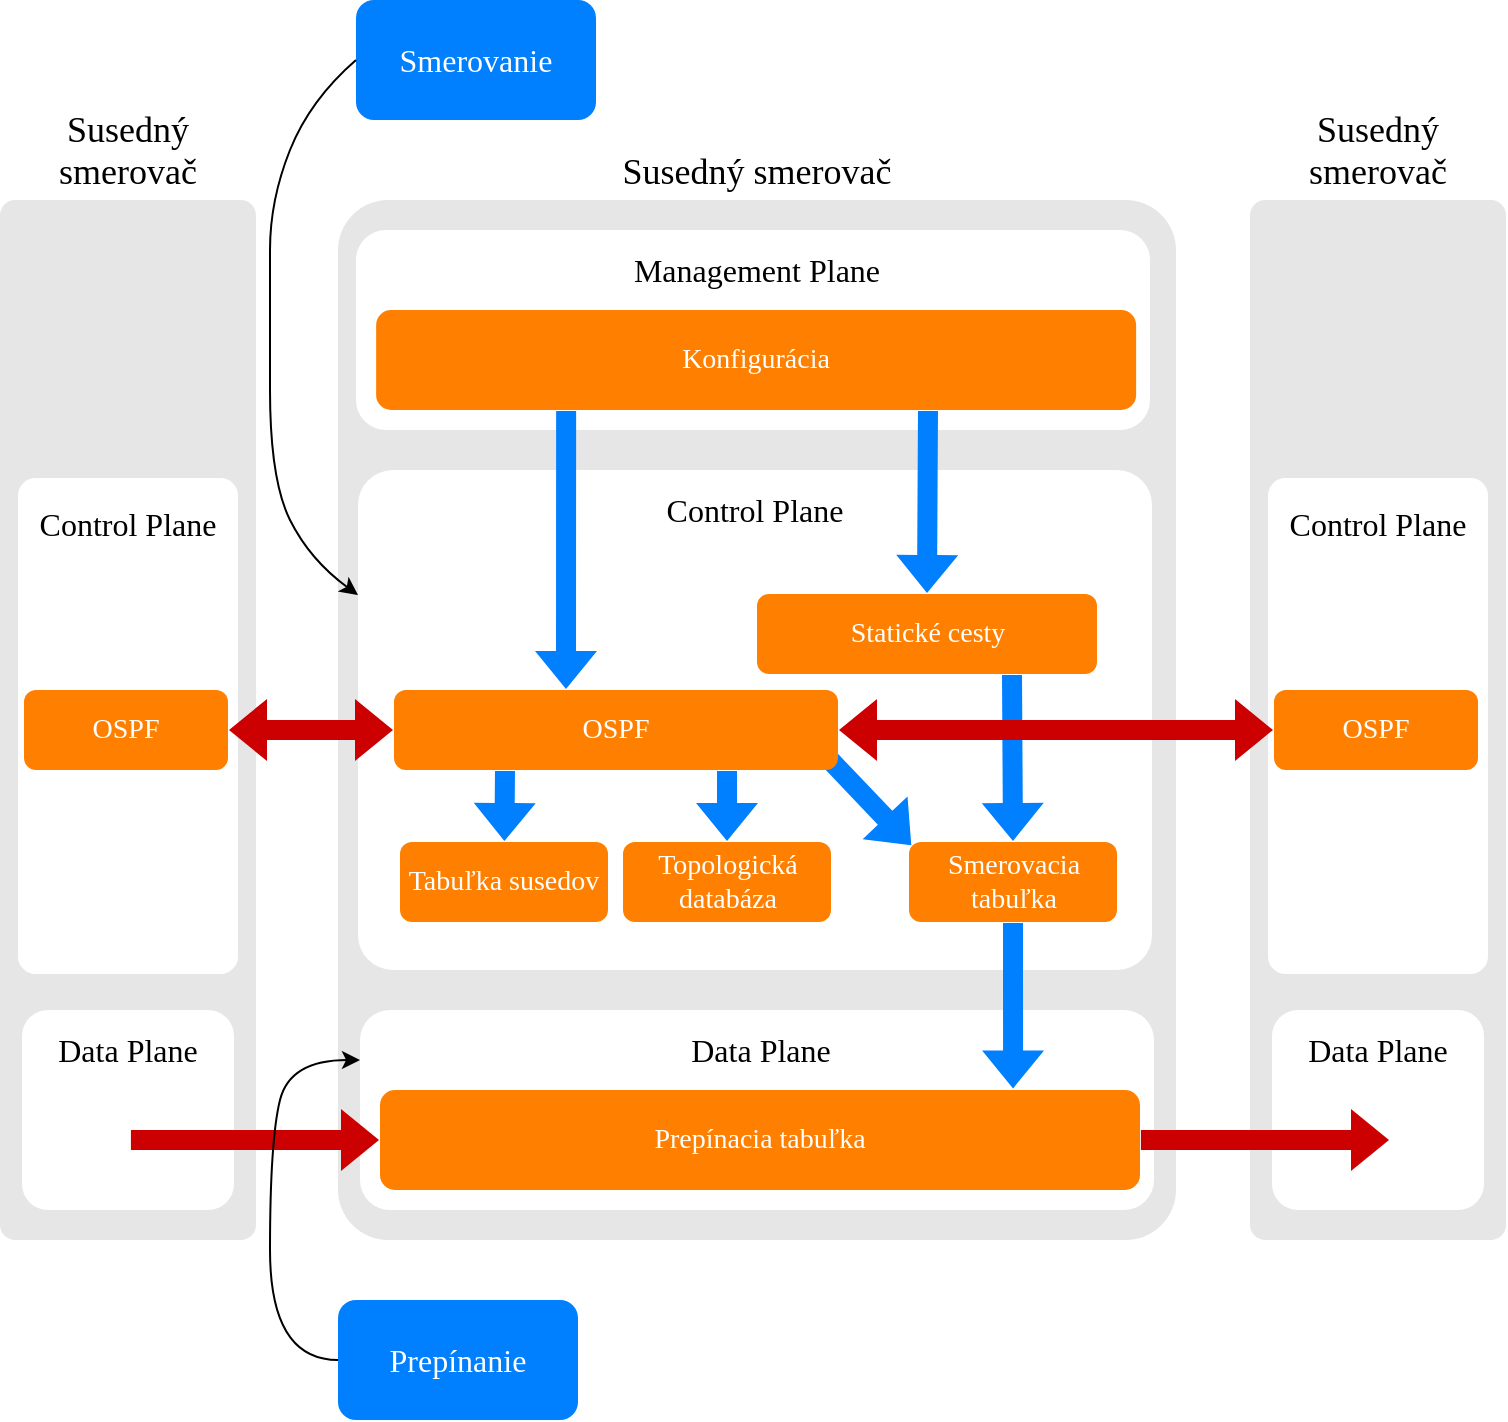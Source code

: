 <mxfile version="12.3.2" type="device" pages="1"><diagram id="VGf6pTNjeqPHqO68QEUV" name="Page-1"><mxGraphModel dx="1422" dy="824" grid="1" gridSize="10" guides="1" tooltips="1" connect="1" arrows="1" fold="1" page="1" pageScale="1" pageWidth="827" pageHeight="1169" math="0" shadow="0"><root><mxCell id="0"/><mxCell id="1" parent="0"/><mxCell id="XTTSJArUZFFtKuw1UYgZ-16" value="&lt;font style=&quot;font-size: 18px&quot;&gt;Susedný smerovač&lt;/font&gt;" style="rounded=1;whiteSpace=wrap;html=1;labelPosition=center;verticalLabelPosition=top;align=center;verticalAlign=bottom;arcSize=6;strokeColor=none;fillColor=#E6E6E6;fontFamily=Vafle VUT;" parent="1" vertex="1"><mxGeometry x="204" y="110" width="419" height="520" as="geometry"/></mxCell><mxCell id="XTTSJArUZFFtKuw1UYgZ-50" value="" style="rounded=1;whiteSpace=wrap;html=1;horizontal=1;labelPosition=center;verticalLabelPosition=middle;align=center;verticalAlign=middle;arcSize=7;strokeColor=none;fontFamily=Vafle VUT;" parent="1" vertex="1"><mxGeometry x="214" y="245" width="397" height="250" as="geometry"/></mxCell><mxCell id="XTTSJArUZFFtKuw1UYgZ-51" value="&lt;font style=&quot;font-size: 16px&quot;&gt;Control Plane&lt;/font&gt;" style="text;html=1;strokeColor=none;fillColor=none;align=center;verticalAlign=middle;whiteSpace=wrap;rounded=0;fontSize=14;fontFamily=Vafle VUT;" parent="1" vertex="1"><mxGeometry x="232.126" y="255" width="361.182" height="20" as="geometry"/></mxCell><mxCell id="XTTSJArUZFFtKuw1UYgZ-52" value="Statické cesty" style="rounded=1;whiteSpace=wrap;html=1;fontSize=14;fontColor=#FFFFFF;strokeColor=none;fillColor=#FF8000;fontFamily=Vafle VUT;" parent="1" vertex="1"><mxGeometry x="413.5" y="307" width="170" height="40" as="geometry"/></mxCell><mxCell id="XTTSJArUZFFtKuw1UYgZ-54" value="Tabuľka susedov" style="rounded=1;whiteSpace=wrap;html=1;fontSize=14;fontColor=#FFFFFF;strokeColor=none;fillColor=#FF8000;fontFamily=Vafle VUT;" parent="1" vertex="1"><mxGeometry x="235" y="431" width="104" height="40" as="geometry"/></mxCell><mxCell id="XTTSJArUZFFtKuw1UYgZ-55" value="Topologická databáza" style="rounded=1;whiteSpace=wrap;html=1;fontSize=14;fontColor=#FFFFFF;strokeColor=none;fillColor=#FF8000;fontFamily=Vafle VUT;" parent="1" vertex="1"><mxGeometry x="346.5" y="431" width="104" height="40" as="geometry"/></mxCell><mxCell id="XTTSJArUZFFtKuw1UYgZ-56" value="Smerovacia tabuľka" style="rounded=1;whiteSpace=wrap;html=1;fontSize=14;fontColor=#FFFFFF;strokeColor=none;fillColor=#FF8000;fontFamily=Vafle VUT;" parent="1" vertex="1"><mxGeometry x="489.5" y="431" width="104" height="40" as="geometry"/></mxCell><mxCell id="XTTSJArUZFFtKuw1UYgZ-60" value="" style="shape=flexArrow;endArrow=classic;html=1;fontSize=16;exitX=0.25;exitY=1;exitDx=0;exitDy=0;strokeColor=none;fillColor=#007FFF;fontFamily=Vafle VUT;" parent="1" source="XTTSJArUZFFtKuw1UYgZ-53" target="XTTSJArUZFFtKuw1UYgZ-54" edge="1"><mxGeometry width="50" height="50" relative="1" as="geometry"><mxPoint x="214" y="565" as="sourcePoint"/><mxPoint x="264" y="515" as="targetPoint"/></mxGeometry></mxCell><mxCell id="XTTSJArUZFFtKuw1UYgZ-61" value="" style="shape=flexArrow;endArrow=classic;html=1;fontSize=16;exitX=0.75;exitY=1;exitDx=0;exitDy=0;strokeColor=none;fillColor=#007FFF;fontFamily=Vafle VUT;" parent="1" source="XTTSJArUZFFtKuw1UYgZ-53" target="XTTSJArUZFFtKuw1UYgZ-55" edge="1"><mxGeometry width="50" height="50" relative="1" as="geometry"><mxPoint x="214" y="565" as="sourcePoint"/><mxPoint x="264" y="515" as="targetPoint"/></mxGeometry></mxCell><mxCell id="XTTSJArUZFFtKuw1UYgZ-62" value="" style="shape=flexArrow;endArrow=classic;html=1;fontSize=16;strokeColor=none;fillColor=#007FFF;fontFamily=Vafle VUT;" parent="1" edge="1"><mxGeometry width="50" height="50" relative="1" as="geometry"><mxPoint x="450" y="390" as="sourcePoint"/><mxPoint x="491" y="433" as="targetPoint"/></mxGeometry></mxCell><mxCell id="XTTSJArUZFFtKuw1UYgZ-53" value="OSPF" style="rounded=1;whiteSpace=wrap;html=1;fontSize=14;fontColor=#FFFFFF;strokeColor=none;fillColor=#FF8000;fontFamily=Vafle VUT;" parent="1" vertex="1"><mxGeometry x="232" y="355" width="222" height="40" as="geometry"/></mxCell><mxCell id="XTTSJArUZFFtKuw1UYgZ-63" value="" style="shape=flexArrow;endArrow=classic;html=1;fontSize=16;exitX=0.75;exitY=1;exitDx=0;exitDy=0;entryX=0.5;entryY=0;entryDx=0;entryDy=0;strokeColor=none;fillColor=#007FFF;fontFamily=Vafle VUT;" parent="1" source="XTTSJArUZFFtKuw1UYgZ-52" target="XTTSJArUZFFtKuw1UYgZ-56" edge="1"><mxGeometry width="50" height="50" relative="1" as="geometry"><mxPoint x="214" y="565" as="sourcePoint"/><mxPoint x="264" y="515" as="targetPoint"/></mxGeometry></mxCell><mxCell id="XTTSJArUZFFtKuw1UYgZ-74" value="" style="rounded=1;whiteSpace=wrap;html=1;horizontal=1;labelPosition=center;verticalLabelPosition=middle;align=center;verticalAlign=middle;strokeColor=none;fontFamily=Vafle VUT;" parent="1" vertex="1"><mxGeometry x="213" y="125" width="397" height="100" as="geometry"/></mxCell><mxCell id="XTTSJArUZFFtKuw1UYgZ-49" value="Konfigurácia" style="rounded=1;whiteSpace=wrap;html=1;fontSize=14;strokeColor=none;fillColor=#FF8000;fontColor=#FFFFFF;fontFamily=Vafle VUT;" parent="1" vertex="1"><mxGeometry x="223.067" y="165" width="380" height="50" as="geometry"/></mxCell><mxCell id="XTTSJArUZFFtKuw1UYgZ-75" value="&lt;font style=&quot;font-size: 16px&quot;&gt;Management Plane&lt;/font&gt;" style="text;html=1;strokeColor=none;fillColor=none;align=center;verticalAlign=middle;whiteSpace=wrap;rounded=0;fontSize=14;fontFamily=Vafle VUT;" parent="1" vertex="1"><mxGeometry x="232.626" y="135" width="361.182" height="20" as="geometry"/></mxCell><mxCell id="XTTSJArUZFFtKuw1UYgZ-65" value="" style="shape=flexArrow;endArrow=classic;html=1;fontSize=16;entryX=0.5;entryY=0;entryDx=0;entryDy=0;strokeColor=none;fillColor=#007FFF;fontFamily=Vafle VUT;" parent="1" target="XTTSJArUZFFtKuw1UYgZ-52" edge="1"><mxGeometry width="50" height="50" relative="1" as="geometry"><mxPoint x="499" y="215" as="sourcePoint"/><mxPoint x="264" y="515" as="targetPoint"/></mxGeometry></mxCell><mxCell id="XTTSJArUZFFtKuw1UYgZ-64" value="" style="shape=flexArrow;endArrow=classic;html=1;fontSize=16;exitX=0.25;exitY=1;exitDx=0;exitDy=0;fillColor=#007FFF;strokeColor=none;fontFamily=Vafle VUT;" parent="1" source="XTTSJArUZFFtKuw1UYgZ-49" edge="1"><mxGeometry width="50" height="50" relative="1" as="geometry"><mxPoint x="318" y="235" as="sourcePoint"/><mxPoint x="318" y="355" as="targetPoint"/></mxGeometry></mxCell><mxCell id="XTTSJArUZFFtKuw1UYgZ-78" value="" style="rounded=1;whiteSpace=wrap;html=1;horizontal=1;labelPosition=center;verticalLabelPosition=middle;align=center;verticalAlign=middle;strokeColor=none;fontFamily=Vafle VUT;" parent="1" vertex="1"><mxGeometry x="215" y="515" width="397" height="100" as="geometry"/></mxCell><mxCell id="XTTSJArUZFFtKuw1UYgZ-79" value="Prepínacia tabuľka" style="rounded=1;whiteSpace=wrap;html=1;fontSize=14;fontColor=#FFFFFF;strokeColor=none;fillColor=#FF8000;fontFamily=Vafle VUT;" parent="1" vertex="1"><mxGeometry x="225" y="555" width="380" height="50" as="geometry"/></mxCell><mxCell id="XTTSJArUZFFtKuw1UYgZ-80" value="&lt;font style=&quot;font-size: 16px&quot;&gt;Data Plane&lt;/font&gt;" style="text;html=1;strokeColor=none;fillColor=none;align=center;verticalAlign=middle;whiteSpace=wrap;rounded=0;fontSize=14;fontFamily=Vafle VUT;" parent="1" vertex="1"><mxGeometry x="234.626" y="525" width="361.182" height="20" as="geometry"/></mxCell><mxCell id="XTTSJArUZFFtKuw1UYgZ-81" value="" style="shape=flexArrow;endArrow=classic;html=1;fontSize=16;exitX=0.5;exitY=1;exitDx=0;exitDy=0;entryX=0.833;entryY=-0.006;entryDx=0;entryDy=0;entryPerimeter=0;strokeColor=none;fillColor=#007FFF;fontFamily=Vafle VUT;" parent="1" source="XTTSJArUZFFtKuw1UYgZ-56" target="XTTSJArUZFFtKuw1UYgZ-79" edge="1"><mxGeometry width="50" height="50" relative="1" as="geometry"><mxPoint x="214" y="685" as="sourcePoint"/><mxPoint x="264" y="635" as="targetPoint"/></mxGeometry></mxCell><mxCell id="XTTSJArUZFFtKuw1UYgZ-83" value="&lt;font style=&quot;font-size: 18px&quot;&gt;Susedný smerovač&lt;/font&gt;" style="rounded=1;whiteSpace=wrap;html=1;labelPosition=center;verticalLabelPosition=top;align=center;verticalAlign=bottom;arcSize=6;fillColor=#E6E6E6;strokeColor=none;fontFamily=Vafle VUT;" parent="1" vertex="1"><mxGeometry x="35" y="110" width="128" height="520" as="geometry"/></mxCell><mxCell id="XTTSJArUZFFtKuw1UYgZ-2" value="" style="rounded=1;whiteSpace=wrap;html=1;horizontal=1;labelPosition=center;verticalLabelPosition=middle;align=center;verticalAlign=middle;arcSize=8;strokeColor=none;fontFamily=Vafle VUT;" parent="1" vertex="1"><mxGeometry x="44" y="249" width="110" height="248" as="geometry"/></mxCell><mxCell id="XTTSJArUZFFtKuw1UYgZ-3" value="&lt;font style=&quot;font-size: 16px;&quot;&gt;Control Plane&lt;/font&gt;" style="text;html=1;strokeColor=none;fillColor=none;align=center;verticalAlign=middle;whiteSpace=wrap;rounded=0;fontSize=16;fontFamily=Vafle VUT;" parent="1" vertex="1"><mxGeometry x="49" y="261.5" width="100" height="20" as="geometry"/></mxCell><mxCell id="XTTSJArUZFFtKuw1UYgZ-69" value="OSPF" style="rounded=1;whiteSpace=wrap;html=1;fontSize=14;fontColor=#FFFFFF;strokeColor=none;fillColor=#FF8000;fontFamily=Vafle VUT;" parent="1" vertex="1"><mxGeometry x="47" y="355" width="102" height="40" as="geometry"/></mxCell><mxCell id="XTTSJArUZFFtKuw1UYgZ-87" value="" style="rounded=1;whiteSpace=wrap;html=1;horizontal=1;labelPosition=center;verticalLabelPosition=middle;align=center;verticalAlign=middle;arcSize=13;strokeColor=none;fontFamily=Vafle VUT;" parent="1" vertex="1"><mxGeometry x="46" y="515" width="106" height="100" as="geometry"/></mxCell><mxCell id="XTTSJArUZFFtKuw1UYgZ-88" value="&lt;font style=&quot;font-size: 16px&quot;&gt;Data Plane&lt;/font&gt;" style="text;html=1;strokeColor=none;fillColor=none;align=center;verticalAlign=middle;whiteSpace=wrap;rounded=0;fontSize=14;fontFamily=Vafle VUT;" parent="1" vertex="1"><mxGeometry x="51" y="525" width="96" height="20" as="geometry"/></mxCell><mxCell id="XTTSJArUZFFtKuw1UYgZ-95" value="&lt;font style=&quot;font-size: 18px&quot;&gt;Susedný smerovač&lt;/font&gt;" style="rounded=1;whiteSpace=wrap;html=1;labelPosition=center;verticalLabelPosition=top;align=center;verticalAlign=bottom;arcSize=6;fillColor=#E6E6E6;strokeColor=none;fontFamily=Vafle VUT;" parent="1" vertex="1"><mxGeometry x="660" y="110" width="128" height="520" as="geometry"/></mxCell><mxCell id="XTTSJArUZFFtKuw1UYgZ-96" value="" style="rounded=1;whiteSpace=wrap;html=1;horizontal=1;labelPosition=center;verticalLabelPosition=middle;align=center;verticalAlign=middle;arcSize=8;strokeColor=none;fontFamily=Vafle VUT;" parent="1" vertex="1"><mxGeometry x="669" y="249" width="110" height="248" as="geometry"/></mxCell><mxCell id="XTTSJArUZFFtKuw1UYgZ-97" value="&lt;font style=&quot;font-size: 16px;&quot;&gt;Control Plane&lt;/font&gt;" style="text;html=1;strokeColor=none;fillColor=none;align=center;verticalAlign=middle;whiteSpace=wrap;rounded=0;fontSize=16;fontFamily=Vafle VUT;" parent="1" vertex="1"><mxGeometry x="674" y="261.5" width="100" height="20" as="geometry"/></mxCell><mxCell id="XTTSJArUZFFtKuw1UYgZ-98" value="OSPF" style="rounded=1;whiteSpace=wrap;html=1;fontSize=14;fontColor=#FFFFFF;strokeColor=none;fillColor=#FF8000;fontFamily=Vafle VUT;" parent="1" vertex="1"><mxGeometry x="672" y="355" width="102" height="40" as="geometry"/></mxCell><mxCell id="XTTSJArUZFFtKuw1UYgZ-99" value="" style="rounded=1;whiteSpace=wrap;html=1;horizontal=1;labelPosition=center;verticalLabelPosition=middle;align=center;verticalAlign=middle;arcSize=13;strokeColor=none;fontFamily=Vafle VUT;" parent="1" vertex="1"><mxGeometry x="671" y="515" width="106" height="100" as="geometry"/></mxCell><mxCell id="XTTSJArUZFFtKuw1UYgZ-100" value="&lt;font style=&quot;font-size: 16px&quot;&gt;Data Plane&lt;/font&gt;" style="text;html=1;strokeColor=none;fillColor=none;align=center;verticalAlign=middle;whiteSpace=wrap;rounded=0;fontSize=14;fontFamily=Vafle VUT;" parent="1" vertex="1"><mxGeometry x="676" y="525" width="96" height="20" as="geometry"/></mxCell><mxCell id="XTTSJArUZFFtKuw1UYgZ-102" value="" style="shape=flexArrow;endArrow=classic;startArrow=classic;html=1;fillColor=#CC0000;fontSize=16;fontColor=#FFFFFF;entryX=0;entryY=0.5;entryDx=0;entryDy=0;strokeColor=none;fontFamily=Vafle VUT;" parent="1" source="XTTSJArUZFFtKuw1UYgZ-69" target="XTTSJArUZFFtKuw1UYgZ-53" edge="1"><mxGeometry width="50" height="50" relative="1" as="geometry"><mxPoint x="40" y="710" as="sourcePoint"/><mxPoint x="90" y="660" as="targetPoint"/></mxGeometry></mxCell><mxCell id="XTTSJArUZFFtKuw1UYgZ-103" value="" style="shape=flexArrow;endArrow=classic;startArrow=classic;html=1;fillColor=#CC0000;fontSize=16;fontColor=#FFFFFF;entryX=0;entryY=0.5;entryDx=0;entryDy=0;exitX=1;exitY=0.5;exitDx=0;exitDy=0;strokeColor=none;fontFamily=Vafle VUT;" parent="1" source="XTTSJArUZFFtKuw1UYgZ-53" target="XTTSJArUZFFtKuw1UYgZ-98" edge="1"><mxGeometry width="50" height="50" relative="1" as="geometry"><mxPoint x="40" y="710" as="sourcePoint"/><mxPoint x="90" y="660" as="targetPoint"/></mxGeometry></mxCell><mxCell id="XTTSJArUZFFtKuw1UYgZ-106" value="" style="shape=flexArrow;endArrow=classic;html=1;fillColor=#CC0000;fontSize=16;fontColor=#FFFFFF;entryX=0;entryY=0.5;entryDx=0;entryDy=0;exitX=0.509;exitY=0.65;exitDx=0;exitDy=0;exitPerimeter=0;strokeColor=none;fontFamily=Vafle VUT;" parent="1" source="XTTSJArUZFFtKuw1UYgZ-87" target="XTTSJArUZFFtKuw1UYgZ-79" edge="1"><mxGeometry width="50" height="50" relative="1" as="geometry"><mxPoint x="40" y="700" as="sourcePoint"/><mxPoint x="90" y="650" as="targetPoint"/></mxGeometry></mxCell><mxCell id="XTTSJArUZFFtKuw1UYgZ-107" value="" style="shape=flexArrow;endArrow=classic;html=1;fillColor=#CC0000;fontSize=16;fontColor=#FFFFFF;entryX=0;entryY=0.5;entryDx=0;entryDy=0;exitX=0.509;exitY=0.65;exitDx=0;exitDy=0;exitPerimeter=0;strokeColor=none;fontFamily=Vafle VUT;" parent="1" edge="1"><mxGeometry width="50" height="50" relative="1" as="geometry"><mxPoint x="604.954" y="580" as="sourcePoint"/><mxPoint x="730" y="580" as="targetPoint"/></mxGeometry></mxCell><mxCell id="XTTSJArUZFFtKuw1UYgZ-109" value="&lt;font color=&quot;#ffffff&quot;&gt;Smerovanie&lt;/font&gt;" style="rounded=1;whiteSpace=wrap;html=1;fillColor=#007FFF;fontSize=16;fontColor=#000000;strokeColor=none;labelBackgroundColor=none;endArrow=classic;fontFamily=Vafle VUT;" parent="1" vertex="1"><mxGeometry x="213" y="10" width="120" height="60" as="geometry"/></mxCell><mxCell id="XTTSJArUZFFtKuw1UYgZ-111" value="" style="curved=1;endArrow=classic;html=1;fillColor=#CC0000;fontSize=16;fontColor=#FFFFFF;entryX=0;entryY=0.25;entryDx=0;entryDy=0;exitX=0;exitY=0.5;exitDx=0;exitDy=0;fontFamily=Vafle VUT;" parent="1" source="XTTSJArUZFFtKuw1UYgZ-109" target="XTTSJArUZFFtKuw1UYgZ-50" edge="1"><mxGeometry width="50" height="50" relative="1" as="geometry"><mxPoint x="40" y="700" as="sourcePoint"/><mxPoint x="90" y="650" as="targetPoint"/><Array as="points"><mxPoint x="190" y="60"/><mxPoint x="170" y="110"/><mxPoint x="170" y="160"/><mxPoint x="170" y="250"/><mxPoint x="190" y="290"/></Array></mxGeometry></mxCell><mxCell id="XTTSJArUZFFtKuw1UYgZ-112" value="&lt;font color=&quot;#ffffff&quot;&gt;Prepínanie&lt;/font&gt;" style="rounded=1;whiteSpace=wrap;html=1;fillColor=#007FFF;fontSize=16;fontColor=#000000;strokeColor=none;labelBackgroundColor=none;endArrow=classic;fontFamily=Vafle VUT;" parent="1" vertex="1"><mxGeometry x="204" y="660" width="120" height="60" as="geometry"/></mxCell><mxCell id="XTTSJArUZFFtKuw1UYgZ-113" value="" style="curved=1;endArrow=classic;html=1;fillColor=#CC0000;fontSize=16;fontColor=#FFFFFF;entryX=0;entryY=0.25;entryDx=0;entryDy=0;exitX=0;exitY=0.5;exitDx=0;exitDy=0;fontFamily=Vafle VUT;" parent="1" source="XTTSJArUZFFtKuw1UYgZ-112" target="XTTSJArUZFFtKuw1UYgZ-78" edge="1"><mxGeometry width="50" height="50" relative="1" as="geometry"><mxPoint x="40" y="790" as="sourcePoint"/><mxPoint x="90" y="740" as="targetPoint"/><Array as="points"><mxPoint x="170" y="690"/><mxPoint x="170" y="580"/><mxPoint x="180" y="540"/></Array></mxGeometry></mxCell></root></mxGraphModel></diagram></mxfile>